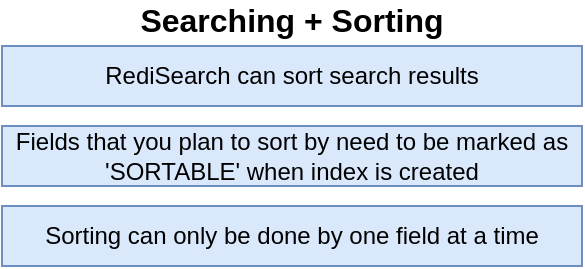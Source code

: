 <mxfile version="13.3.7" type="device" pages="2"><diagram id="ubKukx9Y8u56G3mYonyk" name="02 - change"><mxGraphModel dx="329" dy="203" grid="1" gridSize="10" guides="1" tooltips="1" connect="1" arrows="1" fold="1" page="1" pageScale="1" pageWidth="1920" pageHeight="1200" math="0" shadow="0"><root><mxCell id="2ZvnYd_x7N2LcMvDSXxf-0"/><mxCell id="2ZvnYd_x7N2LcMvDSXxf-1" parent="2ZvnYd_x7N2LcMvDSXxf-0"/><mxCell id="ZjthObHvrqgSIV4a8OVr-0" value="RediSearch can sort search results" style="rounded=0;whiteSpace=wrap;html=1;fillColor=#dae8fc;strokeColor=#6c8ebf;" vertex="1" parent="2ZvnYd_x7N2LcMvDSXxf-1"><mxGeometry x="710" y="450" width="290" height="30" as="geometry"/></mxCell><mxCell id="ZjthObHvrqgSIV4a8OVr-1" value="Searching + Sorting" style="text;html=1;strokeColor=none;fillColor=none;align=center;verticalAlign=middle;whiteSpace=wrap;rounded=0;fontStyle=1;fontSize=16;" vertex="1" parent="2ZvnYd_x7N2LcMvDSXxf-1"><mxGeometry x="761.25" y="427" width="187.5" height="20" as="geometry"/></mxCell><mxCell id="ZjthObHvrqgSIV4a8OVr-4" value="Fields that you plan to sort by need to be marked as 'SORTABLE' when index is created" style="rounded=0;whiteSpace=wrap;html=1;fillColor=#dae8fc;strokeColor=#6c8ebf;" vertex="1" parent="2ZvnYd_x7N2LcMvDSXxf-1"><mxGeometry x="710" y="490" width="290" height="30" as="geometry"/></mxCell><mxCell id="ZjthObHvrqgSIV4a8OVr-5" value="Sorting can only be done by one field at a time" style="rounded=0;whiteSpace=wrap;html=1;fillColor=#dae8fc;strokeColor=#6c8ebf;" vertex="1" parent="2ZvnYd_x7N2LcMvDSXxf-1"><mxGeometry x="710" y="530" width="290" height="30" as="geometry"/></mxCell></root></mxGraphModel></diagram><diagram id="LtGYH80AkqT7ccYi3sVH" name="01 - have"><mxGraphModel dx="329" dy="203" grid="1" gridSize="10" guides="1" tooltips="1" connect="1" arrows="1" fold="1" page="1" pageScale="1" pageWidth="1920" pageHeight="1200" math="0" shadow="0"><root><mxCell id="0"/><mxCell id="1" parent="0"/><mxCell id="59WprmqJDlqmO0dIbTer-2" value="Redis" style="rounded=0;whiteSpace=wrap;html=1;fontStyle=1;fillColor=#dae8fc;strokeColor=#6c8ebf;" vertex="1" parent="1"><mxGeometry x="750" y="440" width="300" height="20" as="geometry"/></mxCell><mxCell id="59WprmqJDlqmO0dIbTer-3" value="" style="rounded=0;whiteSpace=wrap;html=1;fontStyle=1;fillColor=#dae8fc;strokeColor=#6c8ebf;" vertex="1" parent="1"><mxGeometry x="750" y="460" width="300" height="140" as="geometry"/></mxCell><mxCell id="59WprmqJDlqmO0dIbTer-4" style="edgeStyle=orthogonalEdgeStyle;rounded=0;orthogonalLoop=1;jettySize=auto;html=1;exitX=1;exitY=0.5;exitDx=0;exitDy=0;entryX=0;entryY=1;entryDx=0;entryDy=0;fontSize=7;" edge="1" parent="1" source="59WprmqJDlqmO0dIbTer-5" target="59WprmqJDlqmO0dIbTer-6"><mxGeometry relative="1" as="geometry"/></mxCell><mxCell id="59WprmqJDlqmO0dIbTer-5" value="items#a1" style="rounded=0;whiteSpace=wrap;html=1;fontSize=8;" vertex="1" parent="1"><mxGeometry x="760" y="470" width="40" height="20" as="geometry"/></mxCell><mxCell id="59WprmqJDlqmO0dIbTer-6" value="Hash" style="rounded=0;whiteSpace=wrap;html=1;fontSize=7;fillColor=#ffe6cc;strokeColor=#d79b00;fontStyle=2" vertex="1" parent="1"><mxGeometry x="810" y="470" width="80" height="10" as="geometry"/></mxCell><mxCell id="59WprmqJDlqmO0dIbTer-7" value="key" style="rounded=0;whiteSpace=wrap;html=1;fontSize=7;fontStyle=2;fillColor=#f5f5f5;strokeColor=#666666;fontColor=#333333;" vertex="1" parent="1"><mxGeometry x="810" y="480" width="40" height="10" as="geometry"/></mxCell><mxCell id="59WprmqJDlqmO0dIbTer-8" value="value" style="rounded=0;whiteSpace=wrap;html=1;fontSize=7;fontStyle=2;fillColor=#f5f5f5;strokeColor=#666666;fontColor=#333333;" vertex="1" parent="1"><mxGeometry x="850" y="480" width="40" height="10" as="geometry"/></mxCell><mxCell id="59WprmqJDlqmO0dIbTer-9" value="name" style="rounded=0;whiteSpace=wrap;html=1;fontSize=6;fontStyle=0;fillColor=#e1d5e7;strokeColor=#9673a6;" vertex="1" parent="1"><mxGeometry x="810" y="490" width="40" height="10" as="geometry"/></mxCell><mxCell id="59WprmqJDlqmO0dIbTer-10" value="Chair" style="rounded=0;whiteSpace=wrap;html=1;fontSize=6;fontStyle=0;" vertex="1" parent="1"><mxGeometry x="850" y="490" width="40" height="10" as="geometry"/></mxCell><mxCell id="59WprmqJDlqmO0dIbTer-11" value="description" style="rounded=0;whiteSpace=wrap;html=1;fontSize=6;fontStyle=0;fillColor=#e1d5e7;strokeColor=#9673a6;" vertex="1" parent="1"><mxGeometry x="810" y="500" width="40" height="10" as="geometry"/></mxCell><mxCell id="59WprmqJDlqmO0dIbTer-12" value="Its great!" style="rounded=0;whiteSpace=wrap;html=1;fontSize=6;fontStyle=0;" vertex="1" parent="1"><mxGeometry x="850" y="500" width="40" height="10" as="geometry"/></mxCell><mxCell id="59WprmqJDlqmO0dIbTer-13" value="ownerId" style="rounded=0;whiteSpace=wrap;html=1;fontSize=6;fontStyle=0;fillColor=#e1d5e7;strokeColor=#9673a6;" vertex="1" parent="1"><mxGeometry x="810" y="510" width="40" height="10" as="geometry"/></mxCell><mxCell id="59WprmqJDlqmO0dIbTer-14" value="23kj" style="rounded=0;whiteSpace=wrap;html=1;fontSize=6;fontStyle=0;" vertex="1" parent="1"><mxGeometry x="850" y="510" width="40" height="10" as="geometry"/></mxCell><mxCell id="59WprmqJDlqmO0dIbTer-15" value="createdAt" style="rounded=0;whiteSpace=wrap;html=1;fontSize=6;fontStyle=0;fillColor=#e1d5e7;strokeColor=#9673a6;" vertex="1" parent="1"><mxGeometry x="810" y="530" width="40" height="10" as="geometry"/></mxCell><mxCell id="59WprmqJDlqmO0dIbTer-16" value="12301" style="rounded=0;whiteSpace=wrap;html=1;fontSize=6;fontStyle=0;" vertex="1" parent="1"><mxGeometry x="850" y="530" width="40" height="10" as="geometry"/></mxCell><mxCell id="59WprmqJDlqmO0dIbTer-17" value="endingAt" style="rounded=0;whiteSpace=wrap;html=1;fontSize=6;fontStyle=0;fillColor=#e1d5e7;strokeColor=#9673a6;" vertex="1" parent="1"><mxGeometry x="810" y="540" width="40" height="10" as="geometry"/></mxCell><mxCell id="59WprmqJDlqmO0dIbTer-18" value="2349235" style="rounded=0;whiteSpace=wrap;html=1;fontSize=6;fontStyle=0;" vertex="1" parent="1"><mxGeometry x="850" y="540" width="40" height="10" as="geometry"/></mxCell><mxCell id="59WprmqJDlqmO0dIbTer-19" value="views" style="rounded=0;whiteSpace=wrap;html=1;fontSize=6;fontStyle=0;fillColor=#e1d5e7;strokeColor=#9673a6;" vertex="1" parent="1"><mxGeometry x="810" y="550" width="40" height="10" as="geometry"/></mxCell><mxCell id="59WprmqJDlqmO0dIbTer-20" value="1" style="rounded=0;whiteSpace=wrap;html=1;fontSize=6;fontStyle=0;" vertex="1" parent="1"><mxGeometry x="850" y="550" width="40" height="10" as="geometry"/></mxCell><mxCell id="59WprmqJDlqmO0dIbTer-21" value="likes" style="rounded=0;whiteSpace=wrap;html=1;fontSize=6;fontStyle=0;fillColor=#e1d5e7;strokeColor=#9673a6;" vertex="1" parent="1"><mxGeometry x="810" y="560" width="40" height="10" as="geometry"/></mxCell><mxCell id="59WprmqJDlqmO0dIbTer-22" value="4" style="rounded=0;whiteSpace=wrap;html=1;fontSize=6;fontStyle=0;" vertex="1" parent="1"><mxGeometry x="850" y="560" width="40" height="10" as="geometry"/></mxCell><mxCell id="59WprmqJDlqmO0dIbTer-23" value="price" style="rounded=0;whiteSpace=wrap;html=1;fontSize=6;fontStyle=0;fillColor=#e1d5e7;strokeColor=#9673a6;" vertex="1" parent="1"><mxGeometry x="810" y="570" width="40" height="10" as="geometry"/></mxCell><mxCell id="59WprmqJDlqmO0dIbTer-24" value="12" style="rounded=0;whiteSpace=wrap;html=1;fontSize=6;fontStyle=0;" vertex="1" parent="1"><mxGeometry x="850" y="570" width="40" height="10" as="geometry"/></mxCell><mxCell id="59WprmqJDlqmO0dIbTer-25" value="bids" style="rounded=0;whiteSpace=wrap;html=1;fontSize=6;fontStyle=0;fillColor=#e1d5e7;strokeColor=#9673a6;" vertex="1" parent="1"><mxGeometry x="810" y="580" width="40" height="10" as="geometry"/></mxCell><mxCell id="59WprmqJDlqmO0dIbTer-26" value="2" style="rounded=0;whiteSpace=wrap;html=1;fontSize=6;fontStyle=0;" vertex="1" parent="1"><mxGeometry x="850" y="580" width="40" height="10" as="geometry"/></mxCell><mxCell id="59WprmqJDlqmO0dIbTer-27" value="imageUrl" style="rounded=0;whiteSpace=wrap;html=1;fontSize=6;fontStyle=0;fillColor=#e1d5e7;strokeColor=#9673a6;" vertex="1" parent="1"><mxGeometry x="810" y="520" width="40" height="10" as="geometry"/></mxCell><mxCell id="59WprmqJDlqmO0dIbTer-28" value="http://..." style="rounded=0;whiteSpace=wrap;html=1;fontSize=6;fontStyle=0;" vertex="1" parent="1"><mxGeometry x="850" y="520" width="40" height="10" as="geometry"/></mxCell><mxCell id="59WprmqJDlqmO0dIbTer-29" value="idx:items Index" style="rounded=0;whiteSpace=wrap;html=1;fontSize=7;fillColor=#ffe6cc;strokeColor=#d79b00;fontStyle=2" vertex="1" parent="1"><mxGeometry x="910" y="470" width="130" height="10" as="geometry"/></mxCell><mxCell id="59WprmqJDlqmO0dIbTer-53" value="" style="rounded=0;whiteSpace=wrap;html=1;fontSize=7;fontStyle=2;fillColor=#f5f5f5;strokeColor=#666666;fontColor=#333333;" vertex="1" parent="1"><mxGeometry x="910" y="480" width="130" height="110" as="geometry"/></mxCell><mxCell id="59WprmqJDlqmO0dIbTer-56" value="Sortable Fields" style="rounded=0;whiteSpace=wrap;html=1;fontSize=6;fontStyle=1;fillColor=#d5e8d4;strokeColor=#82b366;" vertex="1" parent="1"><mxGeometry x="914" y="485" width="56" height="10" as="geometry"/></mxCell><mxCell id="59WprmqJDlqmO0dIbTer-57" value="NonSortable" style="rounded=0;whiteSpace=wrap;html=1;fontSize=6;fontStyle=1;fillColor=#fff2cc;strokeColor=#d6b656;" vertex="1" parent="1"><mxGeometry x="980" y="485" width="56" height="10" as="geometry"/></mxCell><mxCell id="sZdbQJP_Dg3OZ1QFCmNe-1" value="name" style="rounded=0;whiteSpace=wrap;html=1;fontSize=6;fontStyle=0;fillColor=#e1d5e7;strokeColor=#9673a6;" vertex="1" parent="1"><mxGeometry x="920" y="500" width="40" height="10" as="geometry"/></mxCell><mxCell id="sZdbQJP_Dg3OZ1QFCmNe-2" value="description" style="rounded=0;whiteSpace=wrap;html=1;fontSize=6;fontStyle=0;fillColor=#e1d5e7;strokeColor=#9673a6;" vertex="1" parent="1"><mxGeometry x="988" y="500" width="40" height="10" as="geometry"/></mxCell><mxCell id="sZdbQJP_Dg3OZ1QFCmNe-3" value="ownerId" style="rounded=0;whiteSpace=wrap;html=1;fontSize=6;fontStyle=0;fillColor=#e1d5e7;strokeColor=#9673a6;" vertex="1" parent="1"><mxGeometry x="988" y="510" width="40" height="10" as="geometry"/></mxCell><mxCell id="sZdbQJP_Dg3OZ1QFCmNe-4" value="endingAt" style="rounded=0;whiteSpace=wrap;html=1;fontSize=6;fontStyle=0;fillColor=#e1d5e7;strokeColor=#9673a6;" vertex="1" parent="1"><mxGeometry x="920" y="510" width="40" height="10" as="geometry"/></mxCell><mxCell id="sZdbQJP_Dg3OZ1QFCmNe-5" value="views" style="rounded=0;whiteSpace=wrap;html=1;fontSize=6;fontStyle=0;fillColor=#e1d5e7;strokeColor=#9673a6;" vertex="1" parent="1"><mxGeometry x="920" y="520" width="40" height="10" as="geometry"/></mxCell><mxCell id="sZdbQJP_Dg3OZ1QFCmNe-6" value="likes" style="rounded=0;whiteSpace=wrap;html=1;fontSize=6;fontStyle=0;fillColor=#e1d5e7;strokeColor=#9673a6;" vertex="1" parent="1"><mxGeometry x="920" y="530" width="40" height="10" as="geometry"/></mxCell><mxCell id="sZdbQJP_Dg3OZ1QFCmNe-7" value="price" style="rounded=0;whiteSpace=wrap;html=1;fontSize=6;fontStyle=0;fillColor=#e1d5e7;strokeColor=#9673a6;" vertex="1" parent="1"><mxGeometry x="920" y="540" width="40" height="10" as="geometry"/></mxCell><mxCell id="sZdbQJP_Dg3OZ1QFCmNe-8" value="bids" style="rounded=0;whiteSpace=wrap;html=1;fontSize=6;fontStyle=0;fillColor=#e1d5e7;strokeColor=#9673a6;" vertex="1" parent="1"><mxGeometry x="920" y="550" width="40" height="10" as="geometry"/></mxCell></root></mxGraphModel></diagram></mxfile>